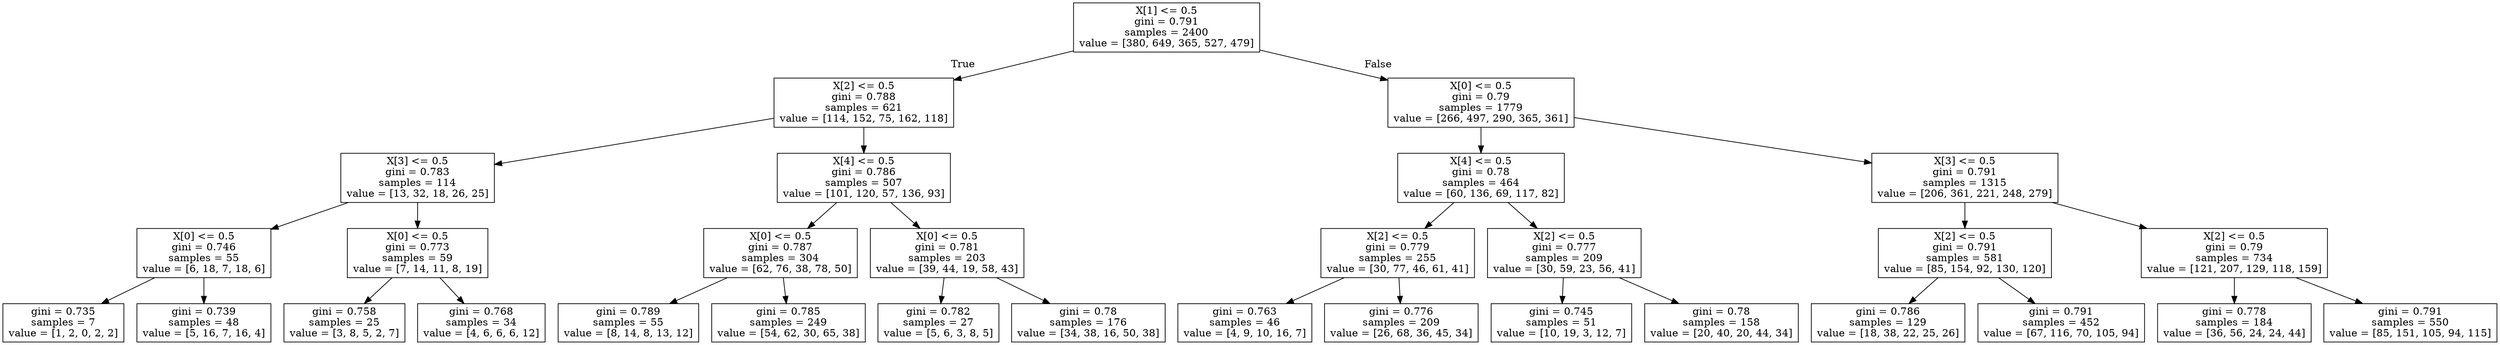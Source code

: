 digraph Tree {
node [shape=box] ;
0 [label="X[1] <= 0.5\ngini = 0.791\nsamples = 2400\nvalue = [380, 649, 365, 527, 479]"] ;
1 [label="X[2] <= 0.5\ngini = 0.788\nsamples = 621\nvalue = [114, 152, 75, 162, 118]"] ;
0 -> 1 [labeldistance=2.5, labelangle=45, headlabel="True"] ;
2 [label="X[3] <= 0.5\ngini = 0.783\nsamples = 114\nvalue = [13, 32, 18, 26, 25]"] ;
1 -> 2 ;
3 [label="X[0] <= 0.5\ngini = 0.746\nsamples = 55\nvalue = [6, 18, 7, 18, 6]"] ;
2 -> 3 ;
4 [label="gini = 0.735\nsamples = 7\nvalue = [1, 2, 0, 2, 2]"] ;
3 -> 4 ;
5 [label="gini = 0.739\nsamples = 48\nvalue = [5, 16, 7, 16, 4]"] ;
3 -> 5 ;
6 [label="X[0] <= 0.5\ngini = 0.773\nsamples = 59\nvalue = [7, 14, 11, 8, 19]"] ;
2 -> 6 ;
7 [label="gini = 0.758\nsamples = 25\nvalue = [3, 8, 5, 2, 7]"] ;
6 -> 7 ;
8 [label="gini = 0.768\nsamples = 34\nvalue = [4, 6, 6, 6, 12]"] ;
6 -> 8 ;
9 [label="X[4] <= 0.5\ngini = 0.786\nsamples = 507\nvalue = [101, 120, 57, 136, 93]"] ;
1 -> 9 ;
10 [label="X[0] <= 0.5\ngini = 0.787\nsamples = 304\nvalue = [62, 76, 38, 78, 50]"] ;
9 -> 10 ;
11 [label="gini = 0.789\nsamples = 55\nvalue = [8, 14, 8, 13, 12]"] ;
10 -> 11 ;
12 [label="gini = 0.785\nsamples = 249\nvalue = [54, 62, 30, 65, 38]"] ;
10 -> 12 ;
13 [label="X[0] <= 0.5\ngini = 0.781\nsamples = 203\nvalue = [39, 44, 19, 58, 43]"] ;
9 -> 13 ;
14 [label="gini = 0.782\nsamples = 27\nvalue = [5, 6, 3, 8, 5]"] ;
13 -> 14 ;
15 [label="gini = 0.78\nsamples = 176\nvalue = [34, 38, 16, 50, 38]"] ;
13 -> 15 ;
16 [label="X[0] <= 0.5\ngini = 0.79\nsamples = 1779\nvalue = [266, 497, 290, 365, 361]"] ;
0 -> 16 [labeldistance=2.5, labelangle=-45, headlabel="False"] ;
17 [label="X[4] <= 0.5\ngini = 0.78\nsamples = 464\nvalue = [60, 136, 69, 117, 82]"] ;
16 -> 17 ;
18 [label="X[2] <= 0.5\ngini = 0.779\nsamples = 255\nvalue = [30, 77, 46, 61, 41]"] ;
17 -> 18 ;
19 [label="gini = 0.763\nsamples = 46\nvalue = [4, 9, 10, 16, 7]"] ;
18 -> 19 ;
20 [label="gini = 0.776\nsamples = 209\nvalue = [26, 68, 36, 45, 34]"] ;
18 -> 20 ;
21 [label="X[2] <= 0.5\ngini = 0.777\nsamples = 209\nvalue = [30, 59, 23, 56, 41]"] ;
17 -> 21 ;
22 [label="gini = 0.745\nsamples = 51\nvalue = [10, 19, 3, 12, 7]"] ;
21 -> 22 ;
23 [label="gini = 0.78\nsamples = 158\nvalue = [20, 40, 20, 44, 34]"] ;
21 -> 23 ;
24 [label="X[3] <= 0.5\ngini = 0.791\nsamples = 1315\nvalue = [206, 361, 221, 248, 279]"] ;
16 -> 24 ;
25 [label="X[2] <= 0.5\ngini = 0.791\nsamples = 581\nvalue = [85, 154, 92, 130, 120]"] ;
24 -> 25 ;
26 [label="gini = 0.786\nsamples = 129\nvalue = [18, 38, 22, 25, 26]"] ;
25 -> 26 ;
27 [label="gini = 0.791\nsamples = 452\nvalue = [67, 116, 70, 105, 94]"] ;
25 -> 27 ;
28 [label="X[2] <= 0.5\ngini = 0.79\nsamples = 734\nvalue = [121, 207, 129, 118, 159]"] ;
24 -> 28 ;
29 [label="gini = 0.778\nsamples = 184\nvalue = [36, 56, 24, 24, 44]"] ;
28 -> 29 ;
30 [label="gini = 0.791\nsamples = 550\nvalue = [85, 151, 105, 94, 115]"] ;
28 -> 30 ;
}